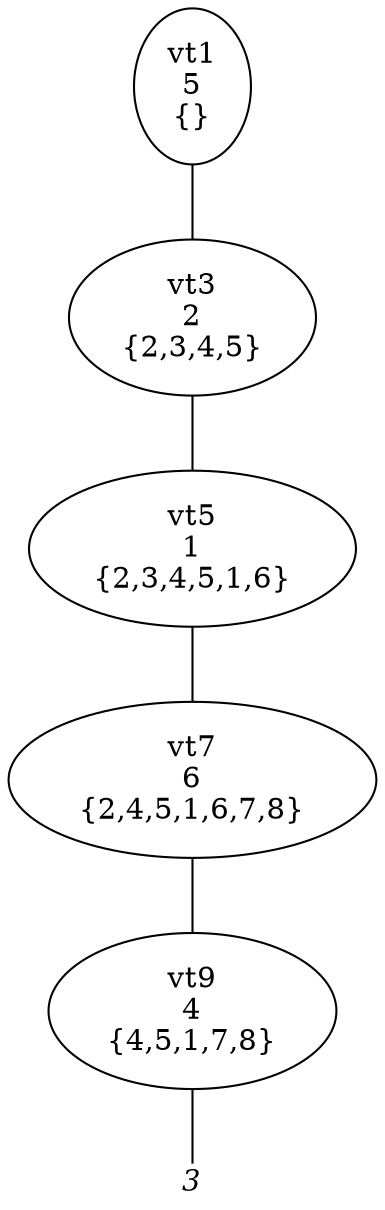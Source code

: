 
digraph vtree {

overlap=false

n1 [label="vt1
5
{}",shape="ellipse"]; 
n3 [label="vt3
2
{2,3,4,5}",shape="ellipse"]; 
n5 [label="vt5
1
{2,3,4,5,1,6}",shape="ellipse"]; 
n7 [label="vt7
6
{2,4,5,1,6,7,8}",shape="ellipse"]; 
n9 [label="vt9
4
{4,5,1,7,8}",shape="ellipse"]; 
n10 [label="3",fontname="Times-Italic",fontsize=14,shape=plaintext,fixedsize=true,width=.25,height=.25]; 
n1->n3 [arrowhead=none];
n3->n5 [arrowhead=none];
n5->n7 [arrowhead=none];
n7->n9 [arrowhead=none];
n9->n10 [arrowhead=none];


}